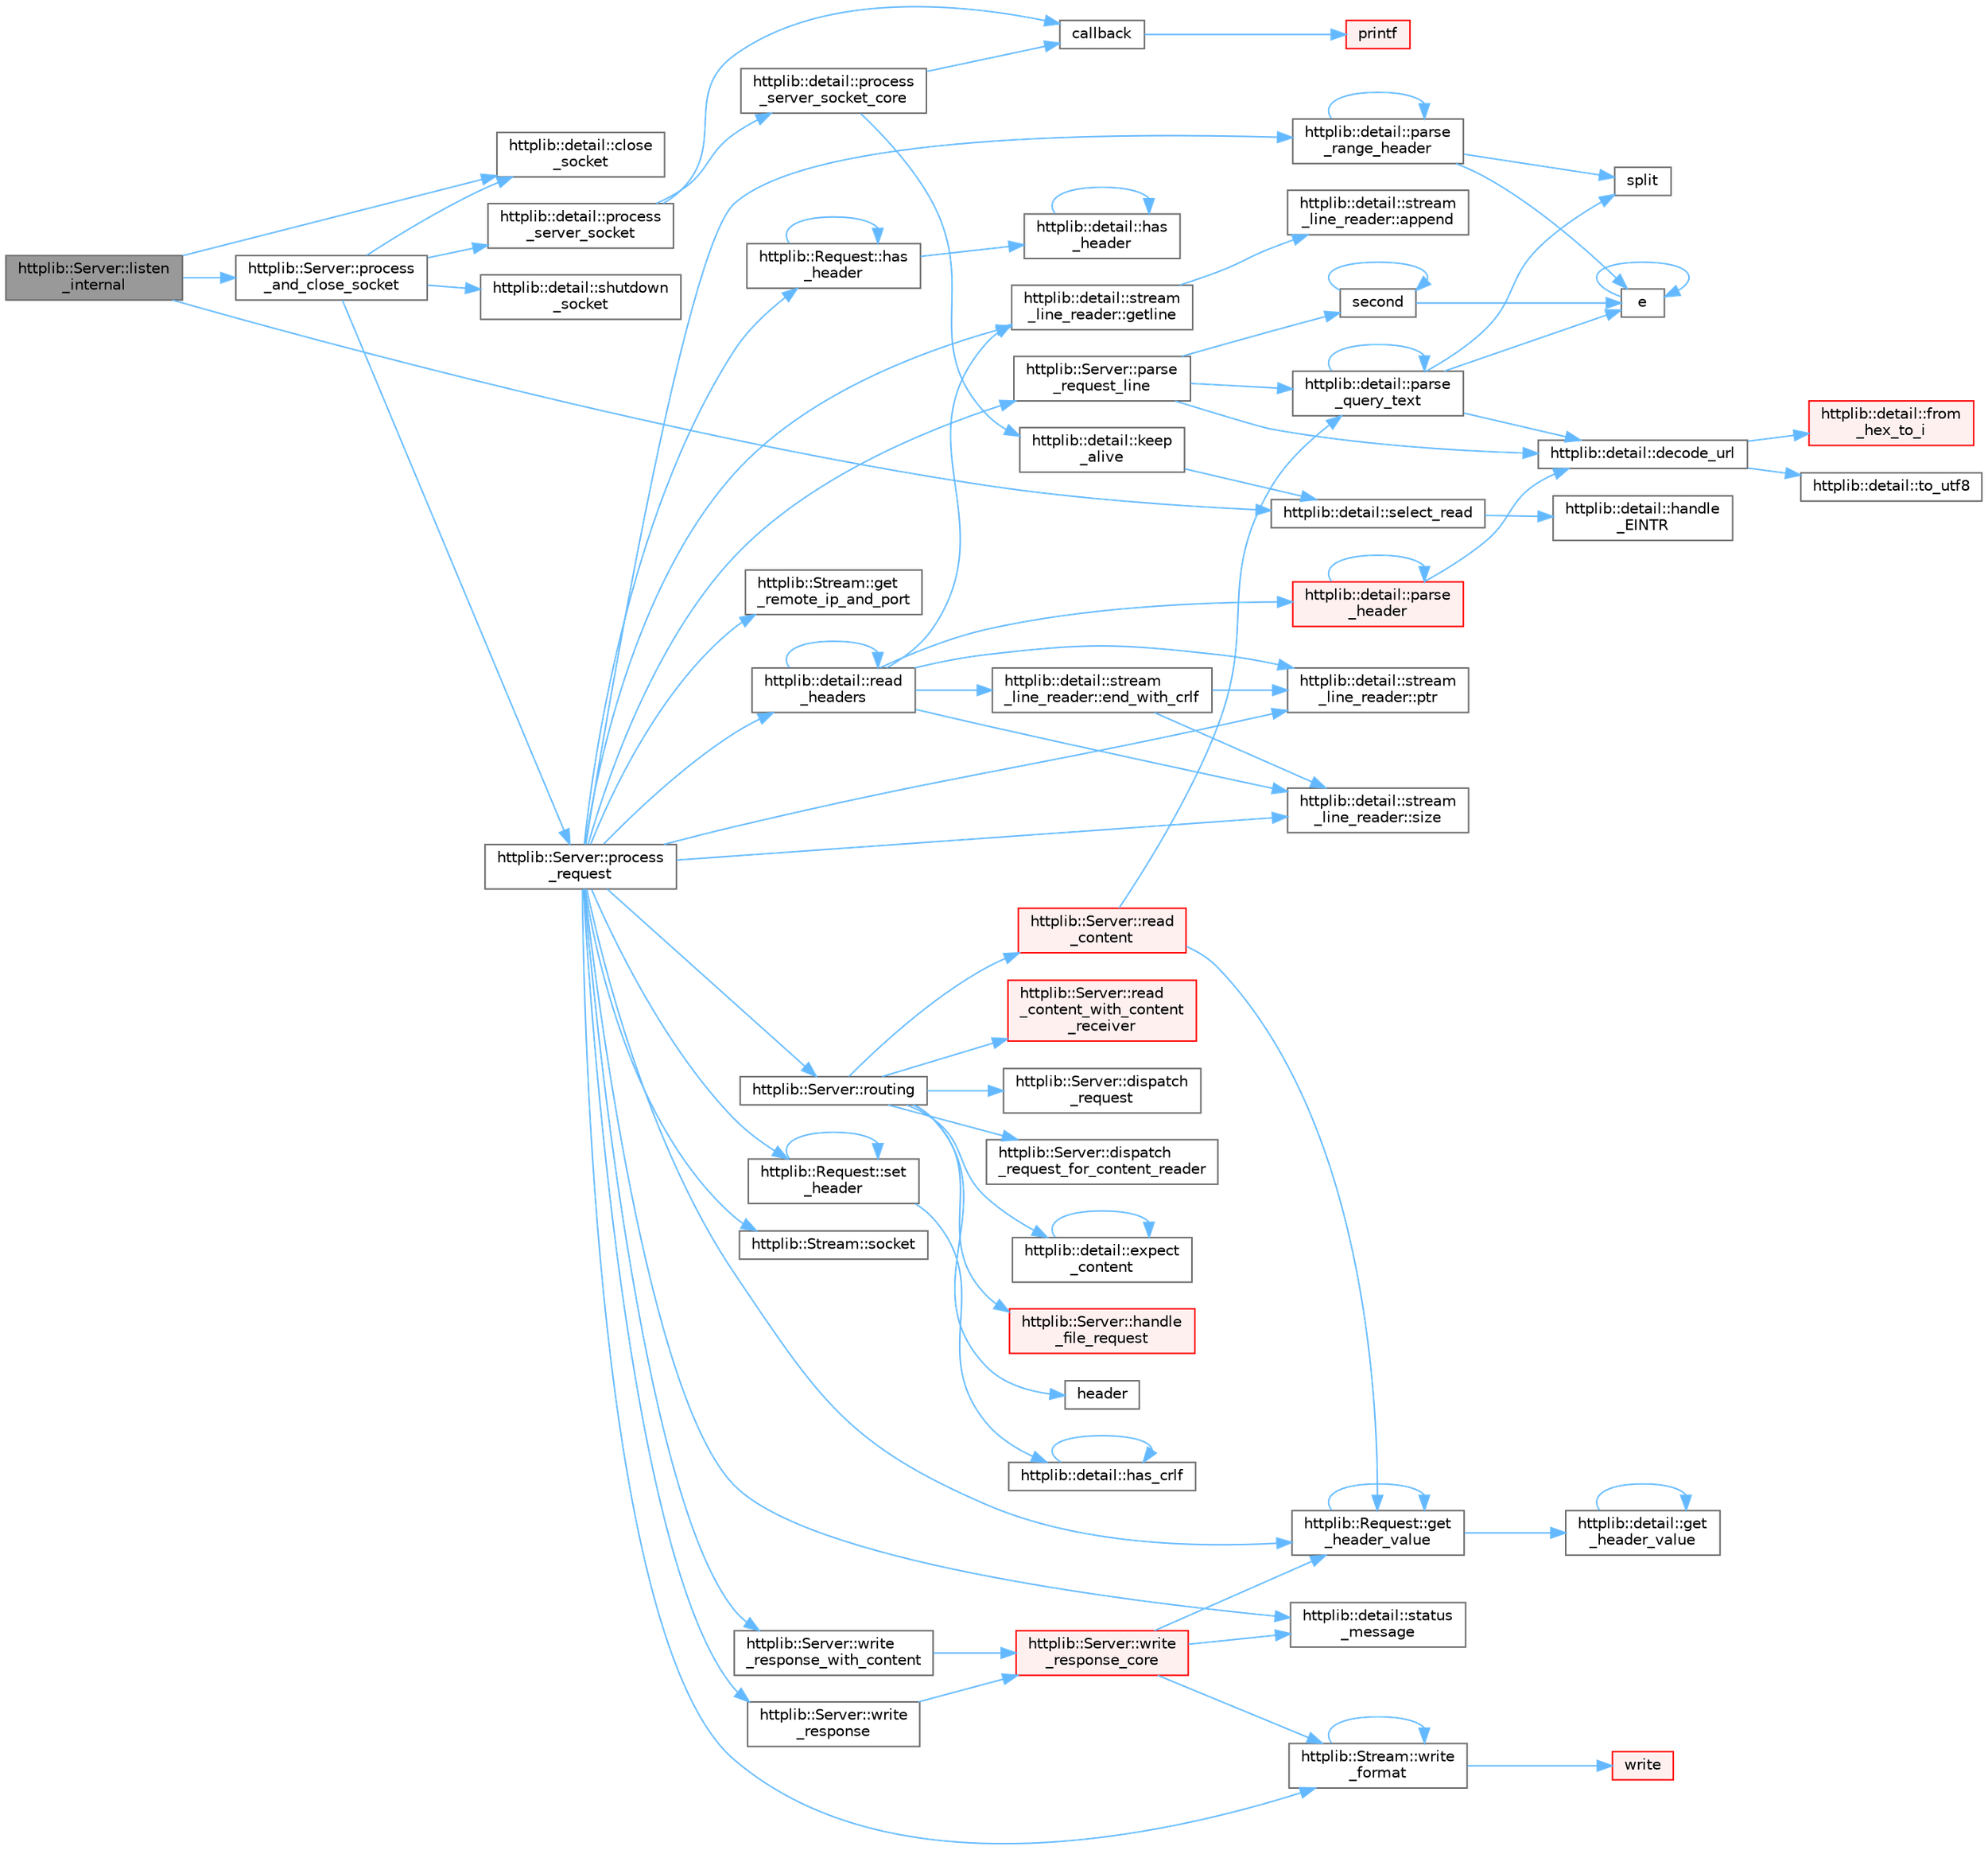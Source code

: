 digraph "httplib::Server::listen_internal"
{
 // LATEX_PDF_SIZE
  bgcolor="transparent";
  edge [fontname=Helvetica,fontsize=10,labelfontname=Helvetica,labelfontsize=10];
  node [fontname=Helvetica,fontsize=10,shape=box,height=0.2,width=0.4];
  rankdir="LR";
  Node1 [id="Node000001",label="httplib::Server::listen\l_internal",height=0.2,width=0.4,color="gray40", fillcolor="grey60", style="filled", fontcolor="black",tooltip=" "];
  Node1 -> Node2 [id="edge1_Node000001_Node000002",color="steelblue1",style="solid",tooltip=" "];
  Node2 [id="Node000002",label="httplib::detail::close\l_socket",height=0.2,width=0.4,color="grey40", fillcolor="white", style="filled",URL="$namespacehttplib_1_1detail.html#ab97ddef67a99aee8ed2aec5e20d90286",tooltip=" "];
  Node1 -> Node3 [id="edge2_Node000001_Node000003",color="steelblue1",style="solid",tooltip=" "];
  Node3 [id="Node000003",label="httplib::Server::process\l_and_close_socket",height=0.2,width=0.4,color="grey40", fillcolor="white", style="filled",URL="$classhttplib_1_1_server.html#ac30c8ceb97d44f2a9032ee08e0744d6c",tooltip=" "];
  Node3 -> Node2 [id="edge3_Node000003_Node000002",color="steelblue1",style="solid",tooltip=" "];
  Node3 -> Node4 [id="edge4_Node000003_Node000004",color="steelblue1",style="solid",tooltip=" "];
  Node4 [id="Node000004",label="httplib::Server::process\l_request",height=0.2,width=0.4,color="grey40", fillcolor="white", style="filled",URL="$classhttplib_1_1_server.html#a10a80cd00cc21c7cd5f03de56a539fef",tooltip=" "];
  Node4 -> Node5 [id="edge5_Node000004_Node000005",color="steelblue1",style="solid",tooltip=" "];
  Node5 [id="Node000005",label="httplib::Request::get\l_header_value",height=0.2,width=0.4,color="grey40", fillcolor="white", style="filled",URL="$structhttplib_1_1_request.html#a4b4186433e1375a7be5eedb1a3c12d77",tooltip=" "];
  Node5 -> Node6 [id="edge6_Node000005_Node000006",color="steelblue1",style="solid",tooltip=" "];
  Node6 [id="Node000006",label="httplib::detail::get\l_header_value",height=0.2,width=0.4,color="grey40", fillcolor="white", style="filled",URL="$namespacehttplib_1_1detail.html#aef894f1e166e16c38e91b750b805b619",tooltip=" "];
  Node6 -> Node6 [id="edge7_Node000006_Node000006",color="steelblue1",style="solid",tooltip=" "];
  Node5 -> Node5 [id="edge8_Node000005_Node000005",color="steelblue1",style="solid",tooltip=" "];
  Node4 -> Node7 [id="edge9_Node000004_Node000007",color="steelblue1",style="solid",tooltip=" "];
  Node7 [id="Node000007",label="httplib::Stream::get\l_remote_ip_and_port",height=0.2,width=0.4,color="grey40", fillcolor="white", style="filled",URL="$classhttplib_1_1_stream.html#a69c4c8a58c9e943fea94f01e6b7dd5ca",tooltip=" "];
  Node4 -> Node8 [id="edge10_Node000004_Node000008",color="steelblue1",style="solid",tooltip=" "];
  Node8 [id="Node000008",label="httplib::detail::stream\l_line_reader::getline",height=0.2,width=0.4,color="grey40", fillcolor="white", style="filled",URL="$classhttplib_1_1detail_1_1stream__line__reader.html#a39b395742e14cc015a448f6ea4143d44",tooltip=" "];
  Node8 -> Node9 [id="edge11_Node000008_Node000009",color="steelblue1",style="solid",tooltip=" "];
  Node9 [id="Node000009",label="httplib::detail::stream\l_line_reader::append",height=0.2,width=0.4,color="grey40", fillcolor="white", style="filled",URL="$classhttplib_1_1detail_1_1stream__line__reader.html#a983947ba51e1523ddd195dddfdd9bd26",tooltip=" "];
  Node4 -> Node10 [id="edge12_Node000004_Node000010",color="steelblue1",style="solid",tooltip=" "];
  Node10 [id="Node000010",label="httplib::Request::has\l_header",height=0.2,width=0.4,color="grey40", fillcolor="white", style="filled",URL="$structhttplib_1_1_request.html#ab1d2a38febf2c2a2c408779c39fb60ad",tooltip=" "];
  Node10 -> Node11 [id="edge13_Node000010_Node000011",color="steelblue1",style="solid",tooltip=" "];
  Node11 [id="Node000011",label="httplib::detail::has\l_header",height=0.2,width=0.4,color="grey40", fillcolor="white", style="filled",URL="$namespacehttplib_1_1detail.html#a290756a21ec7646b70a02103cd61d061",tooltip=" "];
  Node11 -> Node11 [id="edge14_Node000011_Node000011",color="steelblue1",style="solid",tooltip=" "];
  Node10 -> Node10 [id="edge15_Node000010_Node000010",color="steelblue1",style="solid",tooltip=" "];
  Node4 -> Node12 [id="edge16_Node000004_Node000012",color="steelblue1",style="solid",tooltip=" "];
  Node12 [id="Node000012",label="httplib::detail::parse\l_range_header",height=0.2,width=0.4,color="grey40", fillcolor="white", style="filled",URL="$namespacehttplib_1_1detail.html#ad4101f2d385e30a6c88e24b6a9058113",tooltip=" "];
  Node12 -> Node13 [id="edge17_Node000012_Node000013",color="steelblue1",style="solid",tooltip=" "];
  Node13 [id="Node000013",label="e",height=0.2,width=0.4,color="grey40", fillcolor="white", style="filled",URL="$_cwise__array__power__array_8cpp.html#a9cb86ff854760bf91a154f2724a9101d",tooltip=" "];
  Node13 -> Node13 [id="edge18_Node000013_Node000013",color="steelblue1",style="solid",tooltip=" "];
  Node12 -> Node12 [id="edge19_Node000012_Node000012",color="steelblue1",style="solid",tooltip=" "];
  Node12 -> Node14 [id="edge20_Node000012_Node000014",color="steelblue1",style="solid",tooltip=" "];
  Node14 [id="Node000014",label="split",height=0.2,width=0.4,color="grey40", fillcolor="white", style="filled",URL="$dff__run_8cpp.html#a0711bc625a1e6944ca62107b5847365f",tooltip=" "];
  Node4 -> Node15 [id="edge21_Node000004_Node000015",color="steelblue1",style="solid",tooltip=" "];
  Node15 [id="Node000015",label="httplib::Server::parse\l_request_line",height=0.2,width=0.4,color="grey40", fillcolor="white", style="filled",URL="$classhttplib_1_1_server.html#a4ed9f8708ec078c9c0308e1d45673c46",tooltip=" "];
  Node15 -> Node16 [id="edge22_Node000015_Node000016",color="steelblue1",style="solid",tooltip=" "];
  Node16 [id="Node000016",label="httplib::detail::decode_url",height=0.2,width=0.4,color="grey40", fillcolor="white", style="filled",URL="$namespacehttplib_1_1detail.html#ad9a33d8ea46a298f605165c2d7a11626",tooltip=" "];
  Node16 -> Node17 [id="edge23_Node000016_Node000017",color="steelblue1",style="solid",tooltip=" "];
  Node17 [id="Node000017",label="httplib::detail::from\l_hex_to_i",height=0.2,width=0.4,color="red", fillcolor="#FFF0F0", style="filled",URL="$namespacehttplib_1_1detail.html#a62592aa626f8ab0e3af59e681a28ac1b",tooltip=" "];
  Node16 -> Node19 [id="edge24_Node000016_Node000019",color="steelblue1",style="solid",tooltip=" "];
  Node19 [id="Node000019",label="httplib::detail::to_utf8",height=0.2,width=0.4,color="grey40", fillcolor="white", style="filled",URL="$namespacehttplib_1_1detail.html#a011d617356300d12aeb93d2dda1560b9",tooltip=" "];
  Node15 -> Node20 [id="edge25_Node000015_Node000020",color="steelblue1",style="solid",tooltip=" "];
  Node20 [id="Node000020",label="httplib::detail::parse\l_query_text",height=0.2,width=0.4,color="grey40", fillcolor="white", style="filled",URL="$namespacehttplib_1_1detail.html#acd471412f59b3f94884fcb9e7986a480",tooltip=" "];
  Node20 -> Node16 [id="edge26_Node000020_Node000016",color="steelblue1",style="solid",tooltip=" "];
  Node20 -> Node13 [id="edge27_Node000020_Node000013",color="steelblue1",style="solid",tooltip=" "];
  Node20 -> Node20 [id="edge28_Node000020_Node000020",color="steelblue1",style="solid",tooltip=" "];
  Node20 -> Node14 [id="edge29_Node000020_Node000014",color="steelblue1",style="solid",tooltip=" "];
  Node15 -> Node21 [id="edge30_Node000015_Node000021",color="steelblue1",style="solid",tooltip=" "];
  Node21 [id="Node000021",label="second",height=0.2,width=0.4,color="grey40", fillcolor="white", style="filled",URL="$second___n_o_n_e_8f.html#ae9f971a8b343bd2fcb85c3b16da97f10",tooltip="SECOND returns nothing"];
  Node21 -> Node13 [id="edge31_Node000021_Node000013",color="steelblue1",style="solid",tooltip=" "];
  Node21 -> Node21 [id="edge32_Node000021_Node000021",color="steelblue1",style="solid",tooltip=" "];
  Node4 -> Node22 [id="edge33_Node000004_Node000022",color="steelblue1",style="solid",tooltip=" "];
  Node22 [id="Node000022",label="httplib::detail::stream\l_line_reader::ptr",height=0.2,width=0.4,color="grey40", fillcolor="white", style="filled",URL="$classhttplib_1_1detail_1_1stream__line__reader.html#ac1ea873b6559ff411cb777d2bbdba4cc",tooltip=" "];
  Node4 -> Node23 [id="edge34_Node000004_Node000023",color="steelblue1",style="solid",tooltip=" "];
  Node23 [id="Node000023",label="httplib::detail::read\l_headers",height=0.2,width=0.4,color="grey40", fillcolor="white", style="filled",URL="$namespacehttplib_1_1detail.html#aeb8db950848e27227eb130f609b293cf",tooltip=" "];
  Node23 -> Node24 [id="edge35_Node000023_Node000024",color="steelblue1",style="solid",tooltip=" "];
  Node24 [id="Node000024",label="httplib::detail::stream\l_line_reader::end_with_crlf",height=0.2,width=0.4,color="grey40", fillcolor="white", style="filled",URL="$classhttplib_1_1detail_1_1stream__line__reader.html#aa0776295bbb7bd734a00dd6ffc281c31",tooltip=" "];
  Node24 -> Node22 [id="edge36_Node000024_Node000022",color="steelblue1",style="solid",tooltip=" "];
  Node24 -> Node25 [id="edge37_Node000024_Node000025",color="steelblue1",style="solid",tooltip=" "];
  Node25 [id="Node000025",label="httplib::detail::stream\l_line_reader::size",height=0.2,width=0.4,color="grey40", fillcolor="white", style="filled",URL="$classhttplib_1_1detail_1_1stream__line__reader.html#abf2e2d85e7411c8af6e84109029b4d6e",tooltip=" "];
  Node23 -> Node8 [id="edge38_Node000023_Node000008",color="steelblue1",style="solid",tooltip=" "];
  Node23 -> Node26 [id="edge39_Node000023_Node000026",color="steelblue1",style="solid",tooltip=" "];
  Node26 [id="Node000026",label="httplib::detail::parse\l_header",height=0.2,width=0.4,color="red", fillcolor="#FFF0F0", style="filled",URL="$namespacehttplib_1_1detail.html#a9f88ca460e7fee64d3598e4d79349f9a",tooltip=" "];
  Node26 -> Node16 [id="edge40_Node000026_Node000016",color="steelblue1",style="solid",tooltip=" "];
  Node26 -> Node26 [id="edge41_Node000026_Node000026",color="steelblue1",style="solid",tooltip=" "];
  Node23 -> Node22 [id="edge42_Node000023_Node000022",color="steelblue1",style="solid",tooltip=" "];
  Node23 -> Node23 [id="edge43_Node000023_Node000023",color="steelblue1",style="solid",tooltip=" "];
  Node23 -> Node25 [id="edge44_Node000023_Node000025",color="steelblue1",style="solid",tooltip=" "];
  Node4 -> Node28 [id="edge45_Node000004_Node000028",color="steelblue1",style="solid",tooltip=" "];
  Node28 [id="Node000028",label="httplib::Server::routing",height=0.2,width=0.4,color="grey40", fillcolor="white", style="filled",URL="$classhttplib_1_1_server.html#a93a7d1e50892f05854b060e866d86f6a",tooltip=" "];
  Node28 -> Node29 [id="edge46_Node000028_Node000029",color="steelblue1",style="solid",tooltip=" "];
  Node29 [id="Node000029",label="httplib::Server::dispatch\l_request",height=0.2,width=0.4,color="grey40", fillcolor="white", style="filled",URL="$classhttplib_1_1_server.html#aba42ecaa50f4f260640538a54e226195",tooltip=" "];
  Node28 -> Node30 [id="edge47_Node000028_Node000030",color="steelblue1",style="solid",tooltip=" "];
  Node30 [id="Node000030",label="httplib::Server::dispatch\l_request_for_content_reader",height=0.2,width=0.4,color="grey40", fillcolor="white", style="filled",URL="$classhttplib_1_1_server.html#a8fa51659d66e494d5b0e8d067870d23c",tooltip=" "];
  Node28 -> Node31 [id="edge48_Node000028_Node000031",color="steelblue1",style="solid",tooltip=" "];
  Node31 [id="Node000031",label="httplib::detail::expect\l_content",height=0.2,width=0.4,color="grey40", fillcolor="white", style="filled",URL="$namespacehttplib_1_1detail.html#a8cc06e1287343bb2231f8009621db60e",tooltip=" "];
  Node31 -> Node31 [id="edge49_Node000031_Node000031",color="steelblue1",style="solid",tooltip=" "];
  Node28 -> Node32 [id="edge50_Node000028_Node000032",color="steelblue1",style="solid",tooltip=" "];
  Node32 [id="Node000032",label="httplib::Server::handle\l_file_request",height=0.2,width=0.4,color="red", fillcolor="#FFF0F0", style="filled",URL="$classhttplib_1_1_server.html#ad3b8b79ecdd2bb893cdf95a014bfa031",tooltip=" "];
  Node28 -> Node38 [id="edge51_Node000028_Node000038",color="steelblue1",style="solid",tooltip=" "];
  Node38 [id="Node000038",label="header",height=0.2,width=0.4,color="grey40", fillcolor="white", style="filled",URL="$cblat1_8f.html#a410931b600854e6dd3e253731606117e",tooltip=" "];
  Node28 -> Node39 [id="edge52_Node000028_Node000039",color="steelblue1",style="solid",tooltip=" "];
  Node39 [id="Node000039",label="httplib::Server::read\l_content",height=0.2,width=0.4,color="red", fillcolor="#FFF0F0", style="filled",URL="$classhttplib_1_1_server.html#af1b7305d0ac366d0c0a5f026b3a2dcc7",tooltip=" "];
  Node39 -> Node5 [id="edge53_Node000039_Node000005",color="steelblue1",style="solid",tooltip=" "];
  Node39 -> Node20 [id="edge54_Node000039_Node000020",color="steelblue1",style="solid",tooltip=" "];
  Node28 -> Node96 [id="edge55_Node000028_Node000096",color="steelblue1",style="solid",tooltip=" "];
  Node96 [id="Node000096",label="httplib::Server::read\l_content_with_content\l_receiver",height=0.2,width=0.4,color="red", fillcolor="#FFF0F0", style="filled",URL="$classhttplib_1_1_server.html#aef18496cb35c404b71c763442f7c155a",tooltip=" "];
  Node4 -> Node97 [id="edge56_Node000004_Node000097",color="steelblue1",style="solid",tooltip=" "];
  Node97 [id="Node000097",label="httplib::Request::set\l_header",height=0.2,width=0.4,color="grey40", fillcolor="white", style="filled",URL="$structhttplib_1_1_request.html#acc869733c900de3687d675aadd8ce30a",tooltip=" "];
  Node97 -> Node98 [id="edge57_Node000097_Node000098",color="steelblue1",style="solid",tooltip=" "];
  Node98 [id="Node000098",label="httplib::detail::has_crlf",height=0.2,width=0.4,color="grey40", fillcolor="white", style="filled",URL="$namespacehttplib_1_1detail.html#ab084360aabd1bb3ec5d12bda0e76e562",tooltip=" "];
  Node98 -> Node98 [id="edge58_Node000098_Node000098",color="steelblue1",style="solid",tooltip=" "];
  Node97 -> Node97 [id="edge59_Node000097_Node000097",color="steelblue1",style="solid",tooltip=" "];
  Node4 -> Node25 [id="edge60_Node000004_Node000025",color="steelblue1",style="solid",tooltip=" "];
  Node4 -> Node99 [id="edge61_Node000004_Node000099",color="steelblue1",style="solid",tooltip=" "];
  Node99 [id="Node000099",label="httplib::Stream::socket",height=0.2,width=0.4,color="grey40", fillcolor="white", style="filled",URL="$classhttplib_1_1_stream.html#ad2ea435dea23ee5f89b0792f4cb2d742",tooltip=" "];
  Node4 -> Node100 [id="edge62_Node000004_Node000100",color="steelblue1",style="solid",tooltip=" "];
  Node100 [id="Node000100",label="httplib::detail::status\l_message",height=0.2,width=0.4,color="grey40", fillcolor="white", style="filled",URL="$namespacehttplib_1_1detail.html#a53ecc5e40689fc4b7c2f5ed456260128",tooltip=" "];
  Node4 -> Node101 [id="edge63_Node000004_Node000101",color="steelblue1",style="solid",tooltip=" "];
  Node101 [id="Node000101",label="httplib::Stream::write\l_format",height=0.2,width=0.4,color="grey40", fillcolor="white", style="filled",URL="$classhttplib_1_1_stream.html#afe3bb065d62f564f6a86fe12949b6789",tooltip=" "];
  Node101 -> Node102 [id="edge64_Node000101_Node000102",color="steelblue1",style="solid",tooltip=" "];
  Node102 [id="Node000102",label="write",height=0.2,width=0.4,color="red", fillcolor="#FFF0F0", style="filled",URL="$json_2write__and__read_8hpp.html#a8d72d49ed34d37da786334a55f22b909",tooltip=" "];
  Node101 -> Node101 [id="edge65_Node000101_Node000101",color="steelblue1",style="solid",tooltip=" "];
  Node4 -> Node155 [id="edge66_Node000004_Node000155",color="steelblue1",style="solid",tooltip=" "];
  Node155 [id="Node000155",label="httplib::Server::write\l_response",height=0.2,width=0.4,color="grey40", fillcolor="white", style="filled",URL="$classhttplib_1_1_server.html#a1446ed2e548ea5f449e7be24ff8dc71e",tooltip=" "];
  Node155 -> Node156 [id="edge67_Node000155_Node000156",color="steelblue1",style="solid",tooltip=" "];
  Node156 [id="Node000156",label="httplib::Server::write\l_response_core",height=0.2,width=0.4,color="red", fillcolor="#FFF0F0", style="filled",URL="$classhttplib_1_1_server.html#a7b19aea55c1885d1c8d9d7048056fdf5",tooltip=" "];
  Node156 -> Node5 [id="edge68_Node000156_Node000005",color="steelblue1",style="solid",tooltip=" "];
  Node156 -> Node100 [id="edge69_Node000156_Node000100",color="steelblue1",style="solid",tooltip=" "];
  Node156 -> Node101 [id="edge70_Node000156_Node000101",color="steelblue1",style="solid",tooltip=" "];
  Node4 -> Node178 [id="edge71_Node000004_Node000178",color="steelblue1",style="solid",tooltip=" "];
  Node178 [id="Node000178",label="httplib::Server::write\l_response_with_content",height=0.2,width=0.4,color="grey40", fillcolor="white", style="filled",URL="$classhttplib_1_1_server.html#acbb453f23f0d2c9ab8d9ba17416ea6f0",tooltip=" "];
  Node178 -> Node156 [id="edge72_Node000178_Node000156",color="steelblue1",style="solid",tooltip=" "];
  Node3 -> Node179 [id="edge73_Node000003_Node000179",color="steelblue1",style="solid",tooltip=" "];
  Node179 [id="Node000179",label="httplib::detail::process\l_server_socket",height=0.2,width=0.4,color="grey40", fillcolor="white", style="filled",URL="$namespacehttplib_1_1detail.html#ac93f82fce90706744b03f22eecc0f73d",tooltip=" "];
  Node179 -> Node54 [id="edge74_Node000179_Node000054",color="steelblue1",style="solid",tooltip=" "];
  Node54 [id="Node000054",label="callback",height=0.2,width=0.4,color="grey40", fillcolor="white", style="filled",URL="$external_2spine-runtimes_2spine-sfml_2c_2example_2main_8cpp.html#a2f27b7fc84a39cace84d90f62a8d4c8e",tooltip=" "];
  Node54 -> Node55 [id="edge75_Node000054_Node000055",color="steelblue1",style="solid",tooltip=" "];
  Node55 [id="Node000055",label="printf",height=0.2,width=0.4,color="red", fillcolor="#FFF0F0", style="filled",URL="$printf_8h.html#aee3ed3a831f25f07e7be3919fff2203a",tooltip=" "];
  Node179 -> Node180 [id="edge76_Node000179_Node000180",color="steelblue1",style="solid",tooltip=" "];
  Node180 [id="Node000180",label="httplib::detail::process\l_server_socket_core",height=0.2,width=0.4,color="grey40", fillcolor="white", style="filled",URL="$namespacehttplib_1_1detail.html#a5f0c9305bd9afeafdd749b0c1a61b1e8",tooltip=" "];
  Node180 -> Node54 [id="edge77_Node000180_Node000054",color="steelblue1",style="solid",tooltip=" "];
  Node180 -> Node181 [id="edge78_Node000180_Node000181",color="steelblue1",style="solid",tooltip=" "];
  Node181 [id="Node000181",label="httplib::detail::keep\l_alive",height=0.2,width=0.4,color="grey40", fillcolor="white", style="filled",URL="$namespacehttplib_1_1detail.html#ab08d37ac18483ada5ec56e3232405765",tooltip=" "];
  Node181 -> Node182 [id="edge79_Node000181_Node000182",color="steelblue1",style="solid",tooltip=" "];
  Node182 [id="Node000182",label="httplib::detail::select_read",height=0.2,width=0.4,color="grey40", fillcolor="white", style="filled",URL="$namespacehttplib_1_1detail.html#ade5583c2e13e0822f2a90227894d92fe",tooltip=" "];
  Node182 -> Node183 [id="edge80_Node000182_Node000183",color="steelblue1",style="solid",tooltip=" "];
  Node183 [id="Node000183",label="httplib::detail::handle\l_EINTR",height=0.2,width=0.4,color="grey40", fillcolor="white", style="filled",URL="$namespacehttplib_1_1detail.html#a8fbaa8fefb24f6dd249b62f832f64a84",tooltip=" "];
  Node3 -> Node184 [id="edge81_Node000003_Node000184",color="steelblue1",style="solid",tooltip=" "];
  Node184 [id="Node000184",label="httplib::detail::shutdown\l_socket",height=0.2,width=0.4,color="grey40", fillcolor="white", style="filled",URL="$namespacehttplib_1_1detail.html#a6fe756f70ad6d331f8269d1504ecc296",tooltip=" "];
  Node1 -> Node182 [id="edge82_Node000001_Node000182",color="steelblue1",style="solid",tooltip=" "];
}
